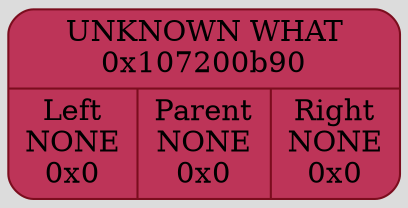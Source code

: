 digraph {
	fontname = "UbuntuMono";
	bgcolor = "#DCDCDC";

	node0x107200b90 [ shape = Mrecord; style = filled; fillcolor = "#BD3458"; color = "#7b0d1e"; fontcolor = "#000000"; label = " { UNKNOWN WHAT\n0x107200b90 | { <left> Left\nNONE\n0x0 | Parent\nNONE\n0x0 | <right> Right\nNONE\n0x0 } } "; ];
}
